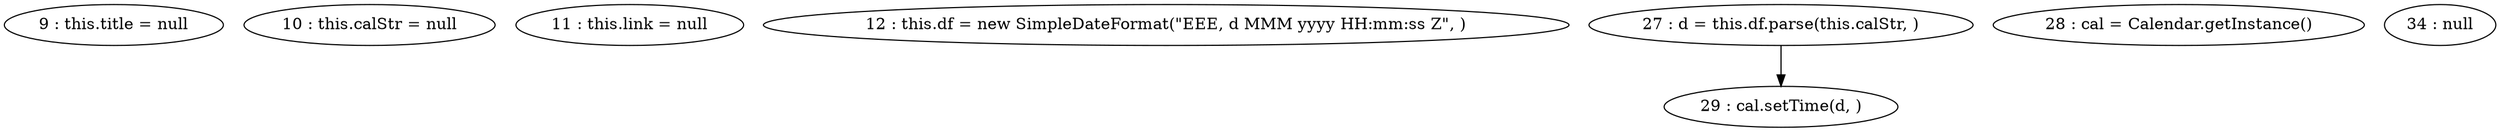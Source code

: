digraph G {
"9 : this.title = null"
"10 : this.calStr = null"
"11 : this.link = null"
"12 : this.df = new SimpleDateFormat(\"EEE, d MMM yyyy HH:mm:ss Z\", )"
"27 : d = this.df.parse(this.calStr, )"
"27 : d = this.df.parse(this.calStr, )" -> "29 : cal.setTime(d, )"
"28 : cal = Calendar.getInstance()"
"29 : cal.setTime(d, )"
"34 : null"
}